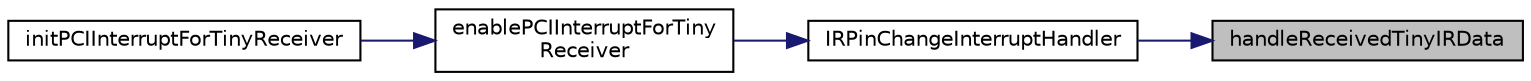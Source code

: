 digraph "handleReceivedTinyIRData"
{
 // LATEX_PDF_SIZE
  edge [fontname="Helvetica",fontsize="10",labelfontname="Helvetica",labelfontsize="10"];
  node [fontname="Helvetica",fontsize="10",shape=record];
  rankdir="RL";
  Node1 [label="handleReceivedTinyIRData",height=0.2,width=0.4,color="black", fillcolor="grey75", style="filled", fontcolor="black",tooltip=" "];
  Node1 -> Node2 [dir="back",color="midnightblue",fontsize="10",style="solid",fontname="Helvetica"];
  Node2 [label="IRPinChangeInterruptHandler",height=0.2,width=0.4,color="black", fillcolor="white", style="filled",URL="$group___tiny_receiver.html#ga3c3d6703d25dbcc0555823e23eec0e69",tooltip=" "];
  Node2 -> Node3 [dir="back",color="midnightblue",fontsize="10",style="solid",fontname="Helvetica"];
  Node3 [label="enablePCIInterruptForTiny\lReceiver",height=0.2,width=0.4,color="black", fillcolor="white", style="filled",URL="$group___tiny_receiver.html#gad23b935e2236a42a070a87379c7c36a4",tooltip=" "];
  Node3 -> Node4 [dir="back",color="midnightblue",fontsize="10",style="solid",fontname="Helvetica"];
  Node4 [label="initPCIInterruptForTinyReceiver",height=0.2,width=0.4,color="black", fillcolor="white", style="filled",URL="$group___tiny_receiver.html#ga1f3913249343258d738ea0a48f7e1aed",tooltip=" "];
}
